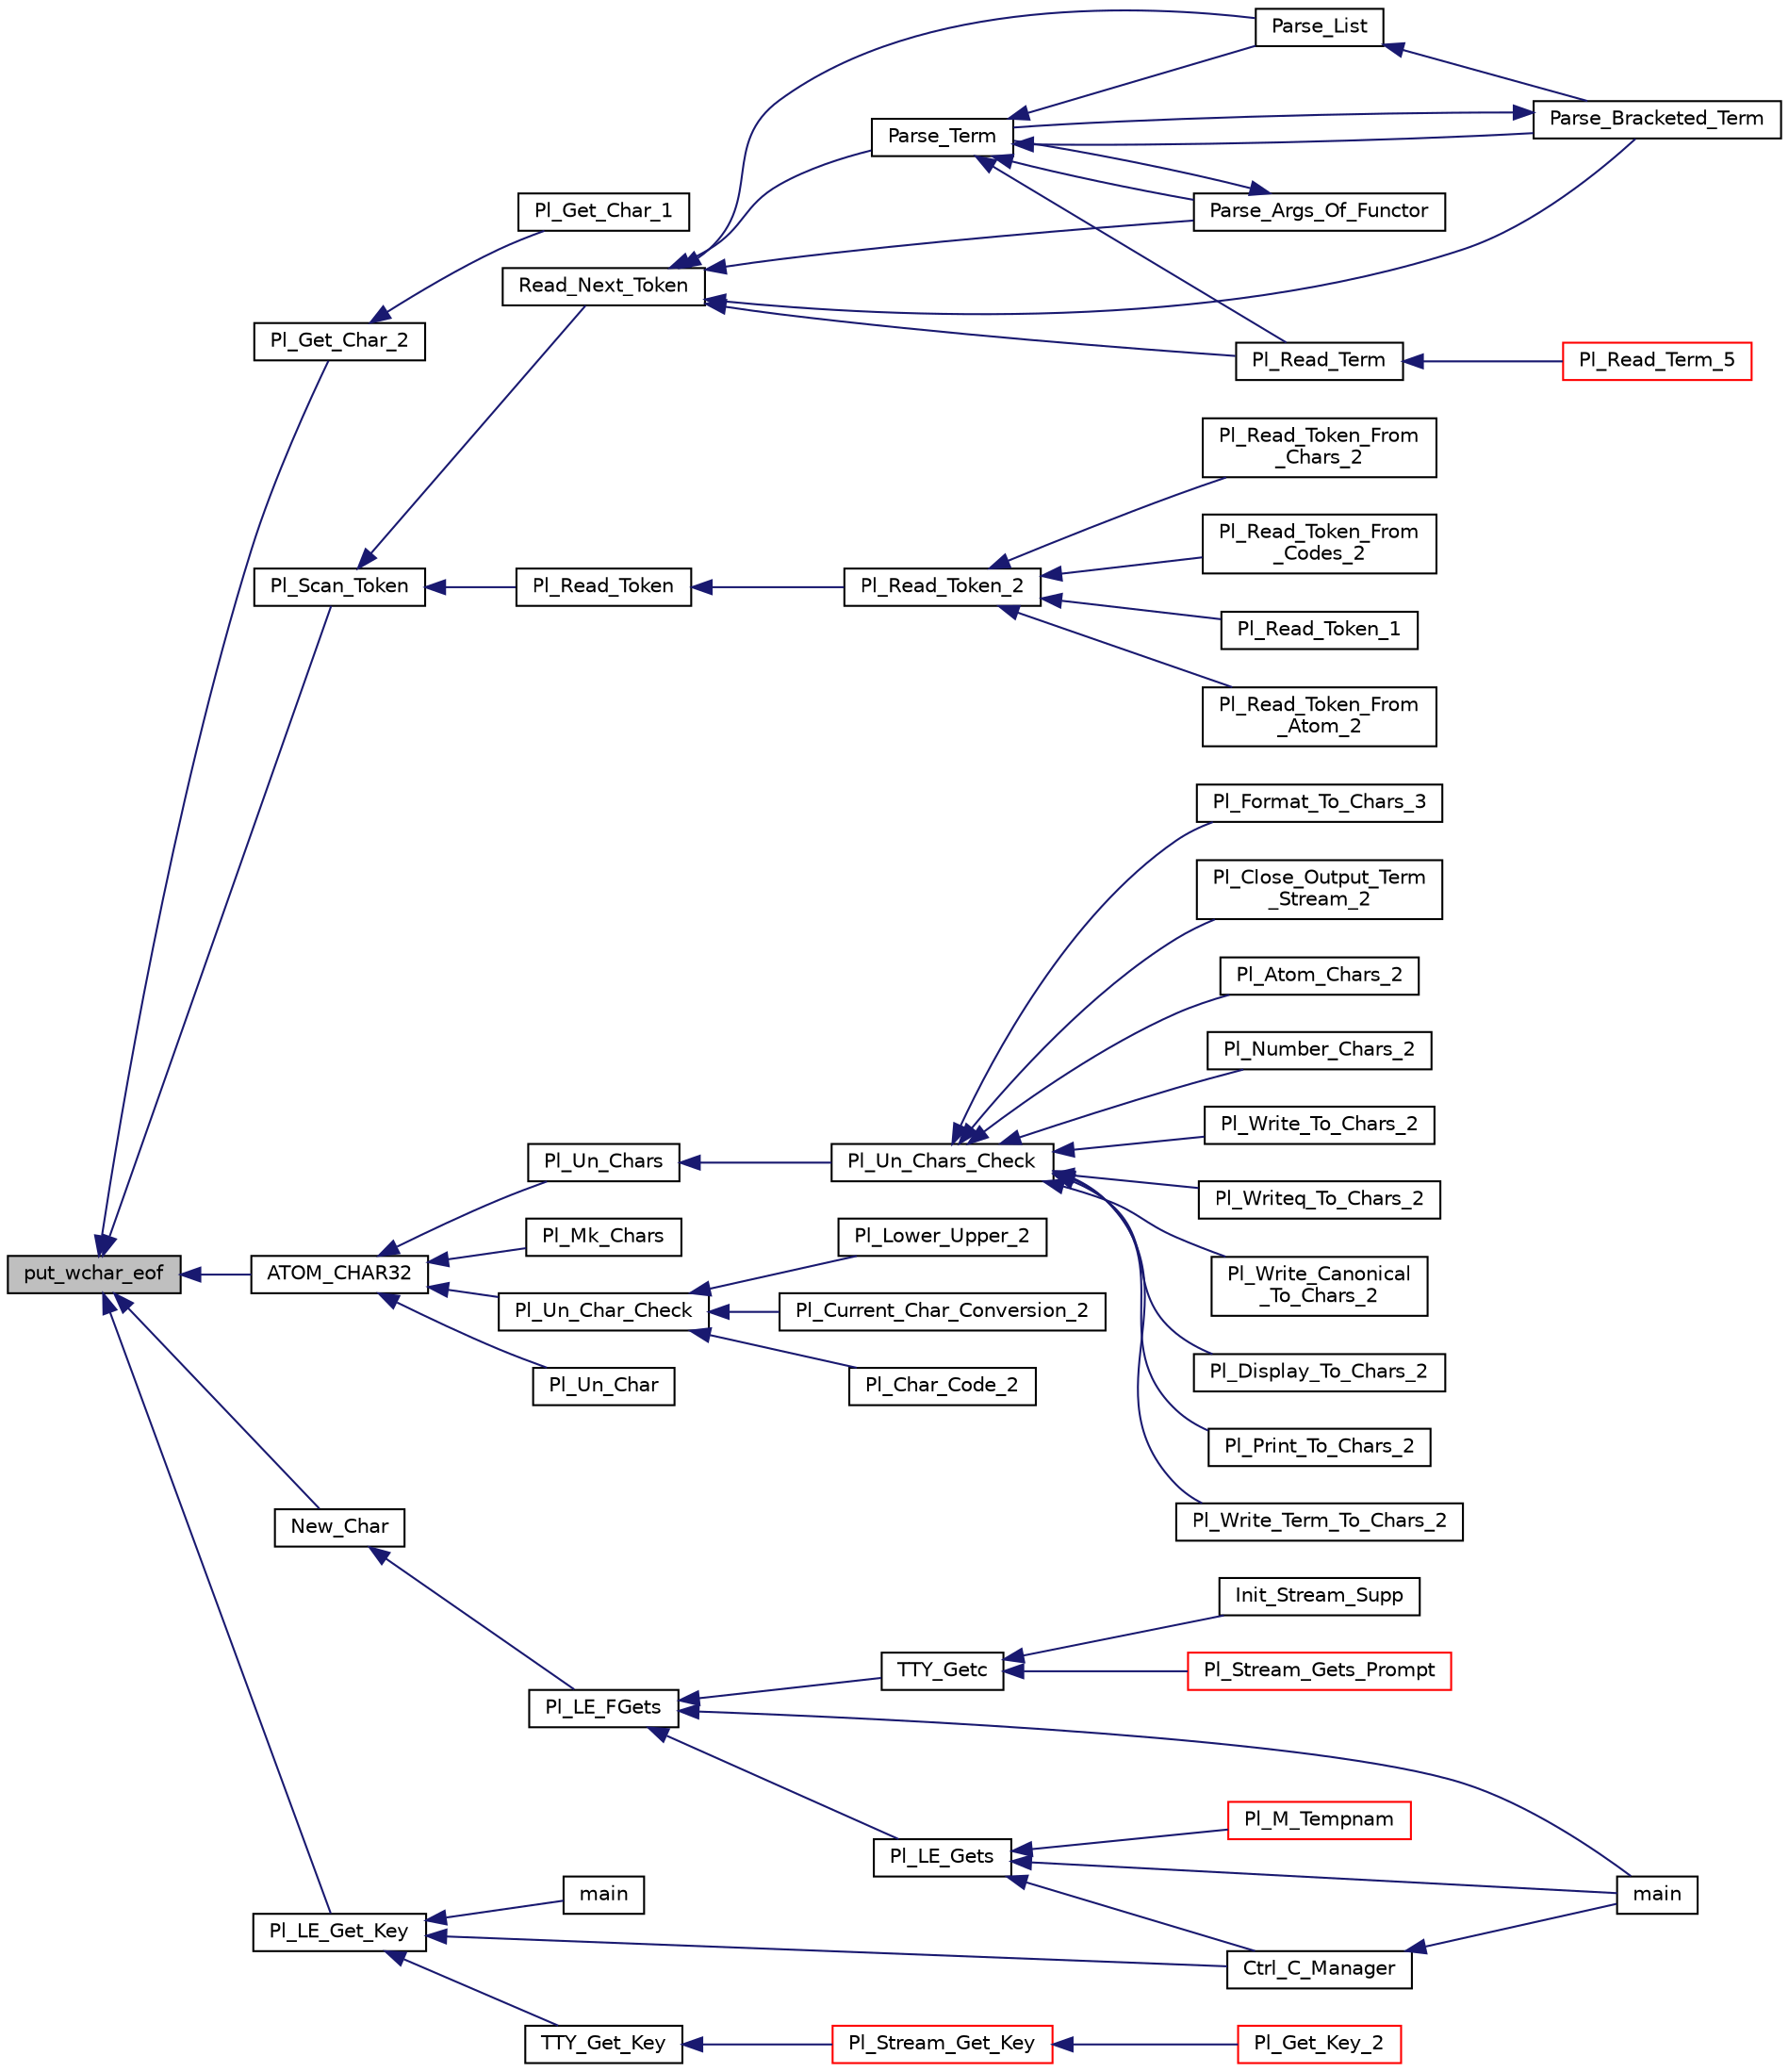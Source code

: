 digraph "put_wchar_eof"
{
  edge [fontname="Helvetica",fontsize="10",labelfontname="Helvetica",labelfontsize="10"];
  node [fontname="Helvetica",fontsize="10",shape=record];
  rankdir="LR";
  Node1 [label="put_wchar_eof",height=0.2,width=0.4,color="black", fillcolor="grey75", style="filled", fontcolor="black"];
  Node1 -> Node2 [dir="back",color="midnightblue",fontsize="10",style="solid",fontname="Helvetica"];
  Node2 [label="Pl_Get_Char_2",height=0.2,width=0.4,color="black", fillcolor="white", style="filled",URL="$char__io__c_8c.html#a080ced92212fa7639a46b1bb16cbcf30"];
  Node2 -> Node3 [dir="back",color="midnightblue",fontsize="10",style="solid",fontname="Helvetica"];
  Node3 [label="Pl_Get_Char_1",height=0.2,width=0.4,color="black", fillcolor="white", style="filled",URL="$char__io__c_8c.html#ac1098182d9a44c8f54bc19a5fe9683c8"];
  Node1 -> Node4 [dir="back",color="midnightblue",fontsize="10",style="solid",fontname="Helvetica"];
  Node4 [label="Pl_Scan_Token",height=0.2,width=0.4,color="black", fillcolor="white", style="filled",URL="$scan__supp_8h.html#acfe8a80f1f9f8630c33f946117670c47"];
  Node4 -> Node5 [dir="back",color="midnightblue",fontsize="10",style="solid",fontname="Helvetica"];
  Node5 [label="Read_Next_Token",height=0.2,width=0.4,color="black", fillcolor="white", style="filled",URL="$parse__supp_8c.html#a5168feee956bd33cc5cfdef4e1b98ce2"];
  Node5 -> Node6 [dir="back",color="midnightblue",fontsize="10",style="solid",fontname="Helvetica"];
  Node6 [label="Pl_Read_Term",height=0.2,width=0.4,color="black", fillcolor="white", style="filled",URL="$parse__supp_8h.html#a64d906da2798112a3c398b00f9741139"];
  Node6 -> Node7 [dir="back",color="midnightblue",fontsize="10",style="solid",fontname="Helvetica"];
  Node7 [label="Pl_Read_Term_5",height=0.2,width=0.4,color="red", fillcolor="white", style="filled",URL="$read__c_8c.html#ad383d406378b7b22f08a8382d1a80fb0"];
  Node5 -> Node8 [dir="back",color="midnightblue",fontsize="10",style="solid",fontname="Helvetica"];
  Node8 [label="Parse_Term",height=0.2,width=0.4,color="black", fillcolor="white", style="filled",URL="$parse__supp_8c.html#ae03e3588605a54ec801f9f52c3983921"];
  Node8 -> Node6 [dir="back",color="midnightblue",fontsize="10",style="solid",fontname="Helvetica"];
  Node8 -> Node9 [dir="back",color="midnightblue",fontsize="10",style="solid",fontname="Helvetica"];
  Node9 [label="Parse_Args_Of_Functor",height=0.2,width=0.4,color="black", fillcolor="white", style="filled",URL="$parse__supp_8c.html#a91129321b0656be20577914e71efd7fb"];
  Node9 -> Node8 [dir="back",color="midnightblue",fontsize="10",style="solid",fontname="Helvetica"];
  Node8 -> Node10 [dir="back",color="midnightblue",fontsize="10",style="solid",fontname="Helvetica"];
  Node10 [label="Parse_Bracketed_Term",height=0.2,width=0.4,color="black", fillcolor="white", style="filled",URL="$parse__supp_8c.html#a5279315d52439bb2d9142ce22451dd0f"];
  Node10 -> Node8 [dir="back",color="midnightblue",fontsize="10",style="solid",fontname="Helvetica"];
  Node8 -> Node11 [dir="back",color="midnightblue",fontsize="10",style="solid",fontname="Helvetica"];
  Node11 [label="Parse_List",height=0.2,width=0.4,color="black", fillcolor="white", style="filled",URL="$parse__supp_8c.html#ab52e6752bd14d107f8e3c6e9308c077b"];
  Node11 -> Node10 [dir="back",color="midnightblue",fontsize="10",style="solid",fontname="Helvetica"];
  Node5 -> Node9 [dir="back",color="midnightblue",fontsize="10",style="solid",fontname="Helvetica"];
  Node5 -> Node10 [dir="back",color="midnightblue",fontsize="10",style="solid",fontname="Helvetica"];
  Node5 -> Node11 [dir="back",color="midnightblue",fontsize="10",style="solid",fontname="Helvetica"];
  Node4 -> Node12 [dir="back",color="midnightblue",fontsize="10",style="solid",fontname="Helvetica"];
  Node12 [label="Pl_Read_Token",height=0.2,width=0.4,color="black", fillcolor="white", style="filled",URL="$parse__supp_8h.html#af01cd296c1ec2c9f36fc174562fcca9a"];
  Node12 -> Node13 [dir="back",color="midnightblue",fontsize="10",style="solid",fontname="Helvetica"];
  Node13 [label="Pl_Read_Token_2",height=0.2,width=0.4,color="black", fillcolor="white", style="filled",URL="$read__c_8c.html#a7be5c4ba78b2b42a279f69180fb63f3c"];
  Node13 -> Node14 [dir="back",color="midnightblue",fontsize="10",style="solid",fontname="Helvetica"];
  Node14 [label="Pl_Read_Token_From\l_Atom_2",height=0.2,width=0.4,color="black", fillcolor="white", style="filled",URL="$const__io__c_8c.html#a2bed332a634b74effcbd5fce6f4fc5ab"];
  Node13 -> Node15 [dir="back",color="midnightblue",fontsize="10",style="solid",fontname="Helvetica"];
  Node15 [label="Pl_Read_Token_From\l_Chars_2",height=0.2,width=0.4,color="black", fillcolor="white", style="filled",URL="$const__io__c_8c.html#a69e4a9f23af4409adb6741f13b0982eb"];
  Node13 -> Node16 [dir="back",color="midnightblue",fontsize="10",style="solid",fontname="Helvetica"];
  Node16 [label="Pl_Read_Token_From\l_Codes_2",height=0.2,width=0.4,color="black", fillcolor="white", style="filled",URL="$const__io__c_8c.html#a2c53bfa221ba5ddcbd784ae050e27c9e"];
  Node13 -> Node17 [dir="back",color="midnightblue",fontsize="10",style="solid",fontname="Helvetica"];
  Node17 [label="Pl_Read_Token_1",height=0.2,width=0.4,color="black", fillcolor="white", style="filled",URL="$read__c_8c.html#afc95e21ddf750d4bf6e7e34d2fbd49e1"];
  Node1 -> Node18 [dir="back",color="midnightblue",fontsize="10",style="solid",fontname="Helvetica"];
  Node18 [label="ATOM_CHAR32",height=0.2,width=0.4,color="black", fillcolor="white", style="filled",URL="$atom_8h.html#ae3755451560fb2286cda72948613200f"];
  Node18 -> Node19 [dir="back",color="midnightblue",fontsize="10",style="solid",fontname="Helvetica"];
  Node19 [label="Pl_Un_Char_Check",height=0.2,width=0.4,color="black", fillcolor="white", style="filled",URL="$c__supp_8c.html#aef9dec364b974f6f8de2a7b2af423e4e"];
  Node19 -> Node20 [dir="back",color="midnightblue",fontsize="10",style="solid",fontname="Helvetica"];
  Node20 [label="Pl_Char_Code_2",height=0.2,width=0.4,color="black", fillcolor="white", style="filled",URL="$atom__c_8c.html#ae783305c9dbde7908ba5c8e77e635cea"];
  Node19 -> Node21 [dir="back",color="midnightblue",fontsize="10",style="solid",fontname="Helvetica"];
  Node21 [label="Pl_Lower_Upper_2",height=0.2,width=0.4,color="black", fillcolor="white", style="filled",URL="$atom__c_8c.html#ac92c224303d440c021dfae4932c29de7"];
  Node19 -> Node22 [dir="back",color="midnightblue",fontsize="10",style="solid",fontname="Helvetica"];
  Node22 [label="Pl_Current_Char_Conversion_2",height=0.2,width=0.4,color="black", fillcolor="white", style="filled",URL="$read__c_8c.html#a78e70803448b60652421796a87eb4988"];
  Node18 -> Node23 [dir="back",color="midnightblue",fontsize="10",style="solid",fontname="Helvetica"];
  Node23 [label="Pl_Un_Char",height=0.2,width=0.4,color="black", fillcolor="white", style="filled",URL="$c__supp_8c.html#aac6f09ee80b21cdefcaff447b48eff26"];
  Node18 -> Node24 [dir="back",color="midnightblue",fontsize="10",style="solid",fontname="Helvetica"];
  Node24 [label="Pl_Un_Chars",height=0.2,width=0.4,color="black", fillcolor="white", style="filled",URL="$c__supp_8h.html#a16b3edee790ac2ad29b7faa6cb93afbe"];
  Node24 -> Node25 [dir="back",color="midnightblue",fontsize="10",style="solid",fontname="Helvetica"];
  Node25 [label="Pl_Un_Chars_Check",height=0.2,width=0.4,color="black", fillcolor="white", style="filled",URL="$c__supp_8h.html#a743ac6561ae07094a56f2516758e47ed"];
  Node25 -> Node26 [dir="back",color="midnightblue",fontsize="10",style="solid",fontname="Helvetica"];
  Node26 [label="Pl_Atom_Chars_2",height=0.2,width=0.4,color="black", fillcolor="white", style="filled",URL="$atom__c_8c.html#a93b4aeb861db385dfbcc91e12c4133b6"];
  Node25 -> Node27 [dir="back",color="midnightblue",fontsize="10",style="solid",fontname="Helvetica"];
  Node27 [label="Pl_Number_Chars_2",height=0.2,width=0.4,color="black", fillcolor="white", style="filled",URL="$atom__c_8c.html#a227fc472d79309e81af1f91e7e236951"];
  Node25 -> Node28 [dir="back",color="midnightblue",fontsize="10",style="solid",fontname="Helvetica"];
  Node28 [label="Pl_Write_To_Chars_2",height=0.2,width=0.4,color="black", fillcolor="white", style="filled",URL="$const__io__c_8c.html#a8ad689c5a7551974824dce5ffaa78a56"];
  Node25 -> Node29 [dir="back",color="midnightblue",fontsize="10",style="solid",fontname="Helvetica"];
  Node29 [label="Pl_Writeq_To_Chars_2",height=0.2,width=0.4,color="black", fillcolor="white", style="filled",URL="$const__io__c_8c.html#ae4e20cedb0ced386876d83180d53e99d"];
  Node25 -> Node30 [dir="back",color="midnightblue",fontsize="10",style="solid",fontname="Helvetica"];
  Node30 [label="Pl_Write_Canonical\l_To_Chars_2",height=0.2,width=0.4,color="black", fillcolor="white", style="filled",URL="$const__io__c_8c.html#aeaf1efc8567fac2403d6366b18ea397e"];
  Node25 -> Node31 [dir="back",color="midnightblue",fontsize="10",style="solid",fontname="Helvetica"];
  Node31 [label="Pl_Display_To_Chars_2",height=0.2,width=0.4,color="black", fillcolor="white", style="filled",URL="$const__io__c_8c.html#acfba115609d9f07024572aa0d536afd6"];
  Node25 -> Node32 [dir="back",color="midnightblue",fontsize="10",style="solid",fontname="Helvetica"];
  Node32 [label="Pl_Print_To_Chars_2",height=0.2,width=0.4,color="black", fillcolor="white", style="filled",URL="$const__io__c_8c.html#a178bdf26033fad4f1d3faa96636fe08c"];
  Node25 -> Node33 [dir="back",color="midnightblue",fontsize="10",style="solid",fontname="Helvetica"];
  Node33 [label="Pl_Write_Term_To_Chars_2",height=0.2,width=0.4,color="black", fillcolor="white", style="filled",URL="$const__io__c_8c.html#a7439807f26a655144e1aa2f41a410812"];
  Node25 -> Node34 [dir="back",color="midnightblue",fontsize="10",style="solid",fontname="Helvetica"];
  Node34 [label="Pl_Format_To_Chars_3",height=0.2,width=0.4,color="black", fillcolor="white", style="filled",URL="$const__io__c_8c.html#a6103ea807fd37656742cf77087df1f68"];
  Node25 -> Node35 [dir="back",color="midnightblue",fontsize="10",style="solid",fontname="Helvetica"];
  Node35 [label="Pl_Close_Output_Term\l_Stream_2",height=0.2,width=0.4,color="black", fillcolor="white", style="filled",URL="$stream__c_8c.html#a1f13fab2c67dc519c098795427b0cc02"];
  Node18 -> Node36 [dir="back",color="midnightblue",fontsize="10",style="solid",fontname="Helvetica"];
  Node36 [label="Pl_Mk_Chars",height=0.2,width=0.4,color="black", fillcolor="white", style="filled",URL="$c__supp_8h.html#ac9302bedf3d39714d69877627115edc3"];
  Node1 -> Node37 [dir="back",color="midnightblue",fontsize="10",style="solid",fontname="Helvetica"];
  Node37 [label="New_Char",height=0.2,width=0.4,color="black", fillcolor="white", style="filled",URL="$linedit_8c.html#aebb161ce36a3dd90b7acd272e2c91df0"];
  Node37 -> Node38 [dir="back",color="midnightblue",fontsize="10",style="solid",fontname="Helvetica"];
  Node38 [label="Pl_LE_FGets",height=0.2,width=0.4,color="black", fillcolor="white", style="filled",URL="$linedit_8h.html#afc3f434a6c8f1502ac218732fbc625f5"];
  Node38 -> Node39 [dir="back",color="midnightblue",fontsize="10",style="solid",fontname="Helvetica"];
  Node39 [label="TTY_Getc",height=0.2,width=0.4,color="black", fillcolor="white", style="filled",URL="$stream__supp_8c.html#af724b584a512fb1443bbf02c4ae0d153"];
  Node39 -> Node40 [dir="back",color="midnightblue",fontsize="10",style="solid",fontname="Helvetica"];
  Node40 [label="Init_Stream_Supp",height=0.2,width=0.4,color="black", fillcolor="white", style="filled",URL="$stream__supp_8c.html#a46a2de744d0ab922af4d2edc06e1ac48"];
  Node39 -> Node41 [dir="back",color="midnightblue",fontsize="10",style="solid",fontname="Helvetica"];
  Node41 [label="Pl_Stream_Gets_Prompt",height=0.2,width=0.4,color="red", fillcolor="white", style="filled",URL="$stream__supp_8h.html#a2f93cffadbbe16ff8c57ac78497b9c14"];
  Node38 -> Node42 [dir="back",color="midnightblue",fontsize="10",style="solid",fontname="Helvetica"];
  Node42 [label="Pl_LE_Gets",height=0.2,width=0.4,color="black", fillcolor="white", style="filled",URL="$linedit_8h.html#aaa0d7627c7e48ff6b19dea876609eaf5"];
  Node42 -> Node43 [dir="back",color="midnightblue",fontsize="10",style="solid",fontname="Helvetica"];
  Node43 [label="Pl_M_Tempnam",height=0.2,width=0.4,color="red", fillcolor="white", style="filled",URL="$machine1_8h.html#a7aa127682707f8916310f0f957ce96e9"];
  Node42 -> Node44 [dir="back",color="midnightblue",fontsize="10",style="solid",fontname="Helvetica"];
  Node44 [label="Ctrl_C_Manager",height=0.2,width=0.4,color="black", fillcolor="white", style="filled",URL="$test__linedit_8c.html#aff54f72a936c24930b5fee97f82033d5"];
  Node44 -> Node45 [dir="back",color="midnightblue",fontsize="10",style="solid",fontname="Helvetica"];
  Node45 [label="main",height=0.2,width=0.4,color="black", fillcolor="white", style="filled",URL="$test__linedit_8c.html#a0ddf1224851353fc92bfbff6f499fa97"];
  Node42 -> Node45 [dir="back",color="midnightblue",fontsize="10",style="solid",fontname="Helvetica"];
  Node38 -> Node45 [dir="back",color="midnightblue",fontsize="10",style="solid",fontname="Helvetica"];
  Node1 -> Node46 [dir="back",color="midnightblue",fontsize="10",style="solid",fontname="Helvetica"];
  Node46 [label="Pl_LE_Get_Key",height=0.2,width=0.4,color="black", fillcolor="white", style="filled",URL="$linedit_8h.html#a4f1c0c59dd4227be9ac33ccc96c7d8d9"];
  Node46 -> Node47 [dir="back",color="midnightblue",fontsize="10",style="solid",fontname="Helvetica"];
  Node47 [label="TTY_Get_Key",height=0.2,width=0.4,color="black", fillcolor="white", style="filled",URL="$stream__supp_8c.html#a50c66fd397c6e90e83731c9773bea731"];
  Node47 -> Node48 [dir="back",color="midnightblue",fontsize="10",style="solid",fontname="Helvetica"];
  Node48 [label="Pl_Stream_Get_Key",height=0.2,width=0.4,color="red", fillcolor="white", style="filled",URL="$stream__supp_8h.html#a26cd9e00963fb491e6fa10c28d707bb0"];
  Node48 -> Node49 [dir="back",color="midnightblue",fontsize="10",style="solid",fontname="Helvetica"];
  Node49 [label="Pl_Get_Key_2",height=0.2,width=0.4,color="red", fillcolor="white", style="filled",URL="$char__io__c_8c.html#a991e3204fa1034f2ac6a2e2673d84cdd"];
  Node46 -> Node44 [dir="back",color="midnightblue",fontsize="10",style="solid",fontname="Helvetica"];
  Node46 -> Node50 [dir="back",color="midnightblue",fontsize="10",style="solid",fontname="Helvetica"];
  Node50 [label="main",height=0.2,width=0.4,color="black", fillcolor="white", style="filled",URL="$test__noecho_8c.html#a0ddf1224851353fc92bfbff6f499fa97"];
}
